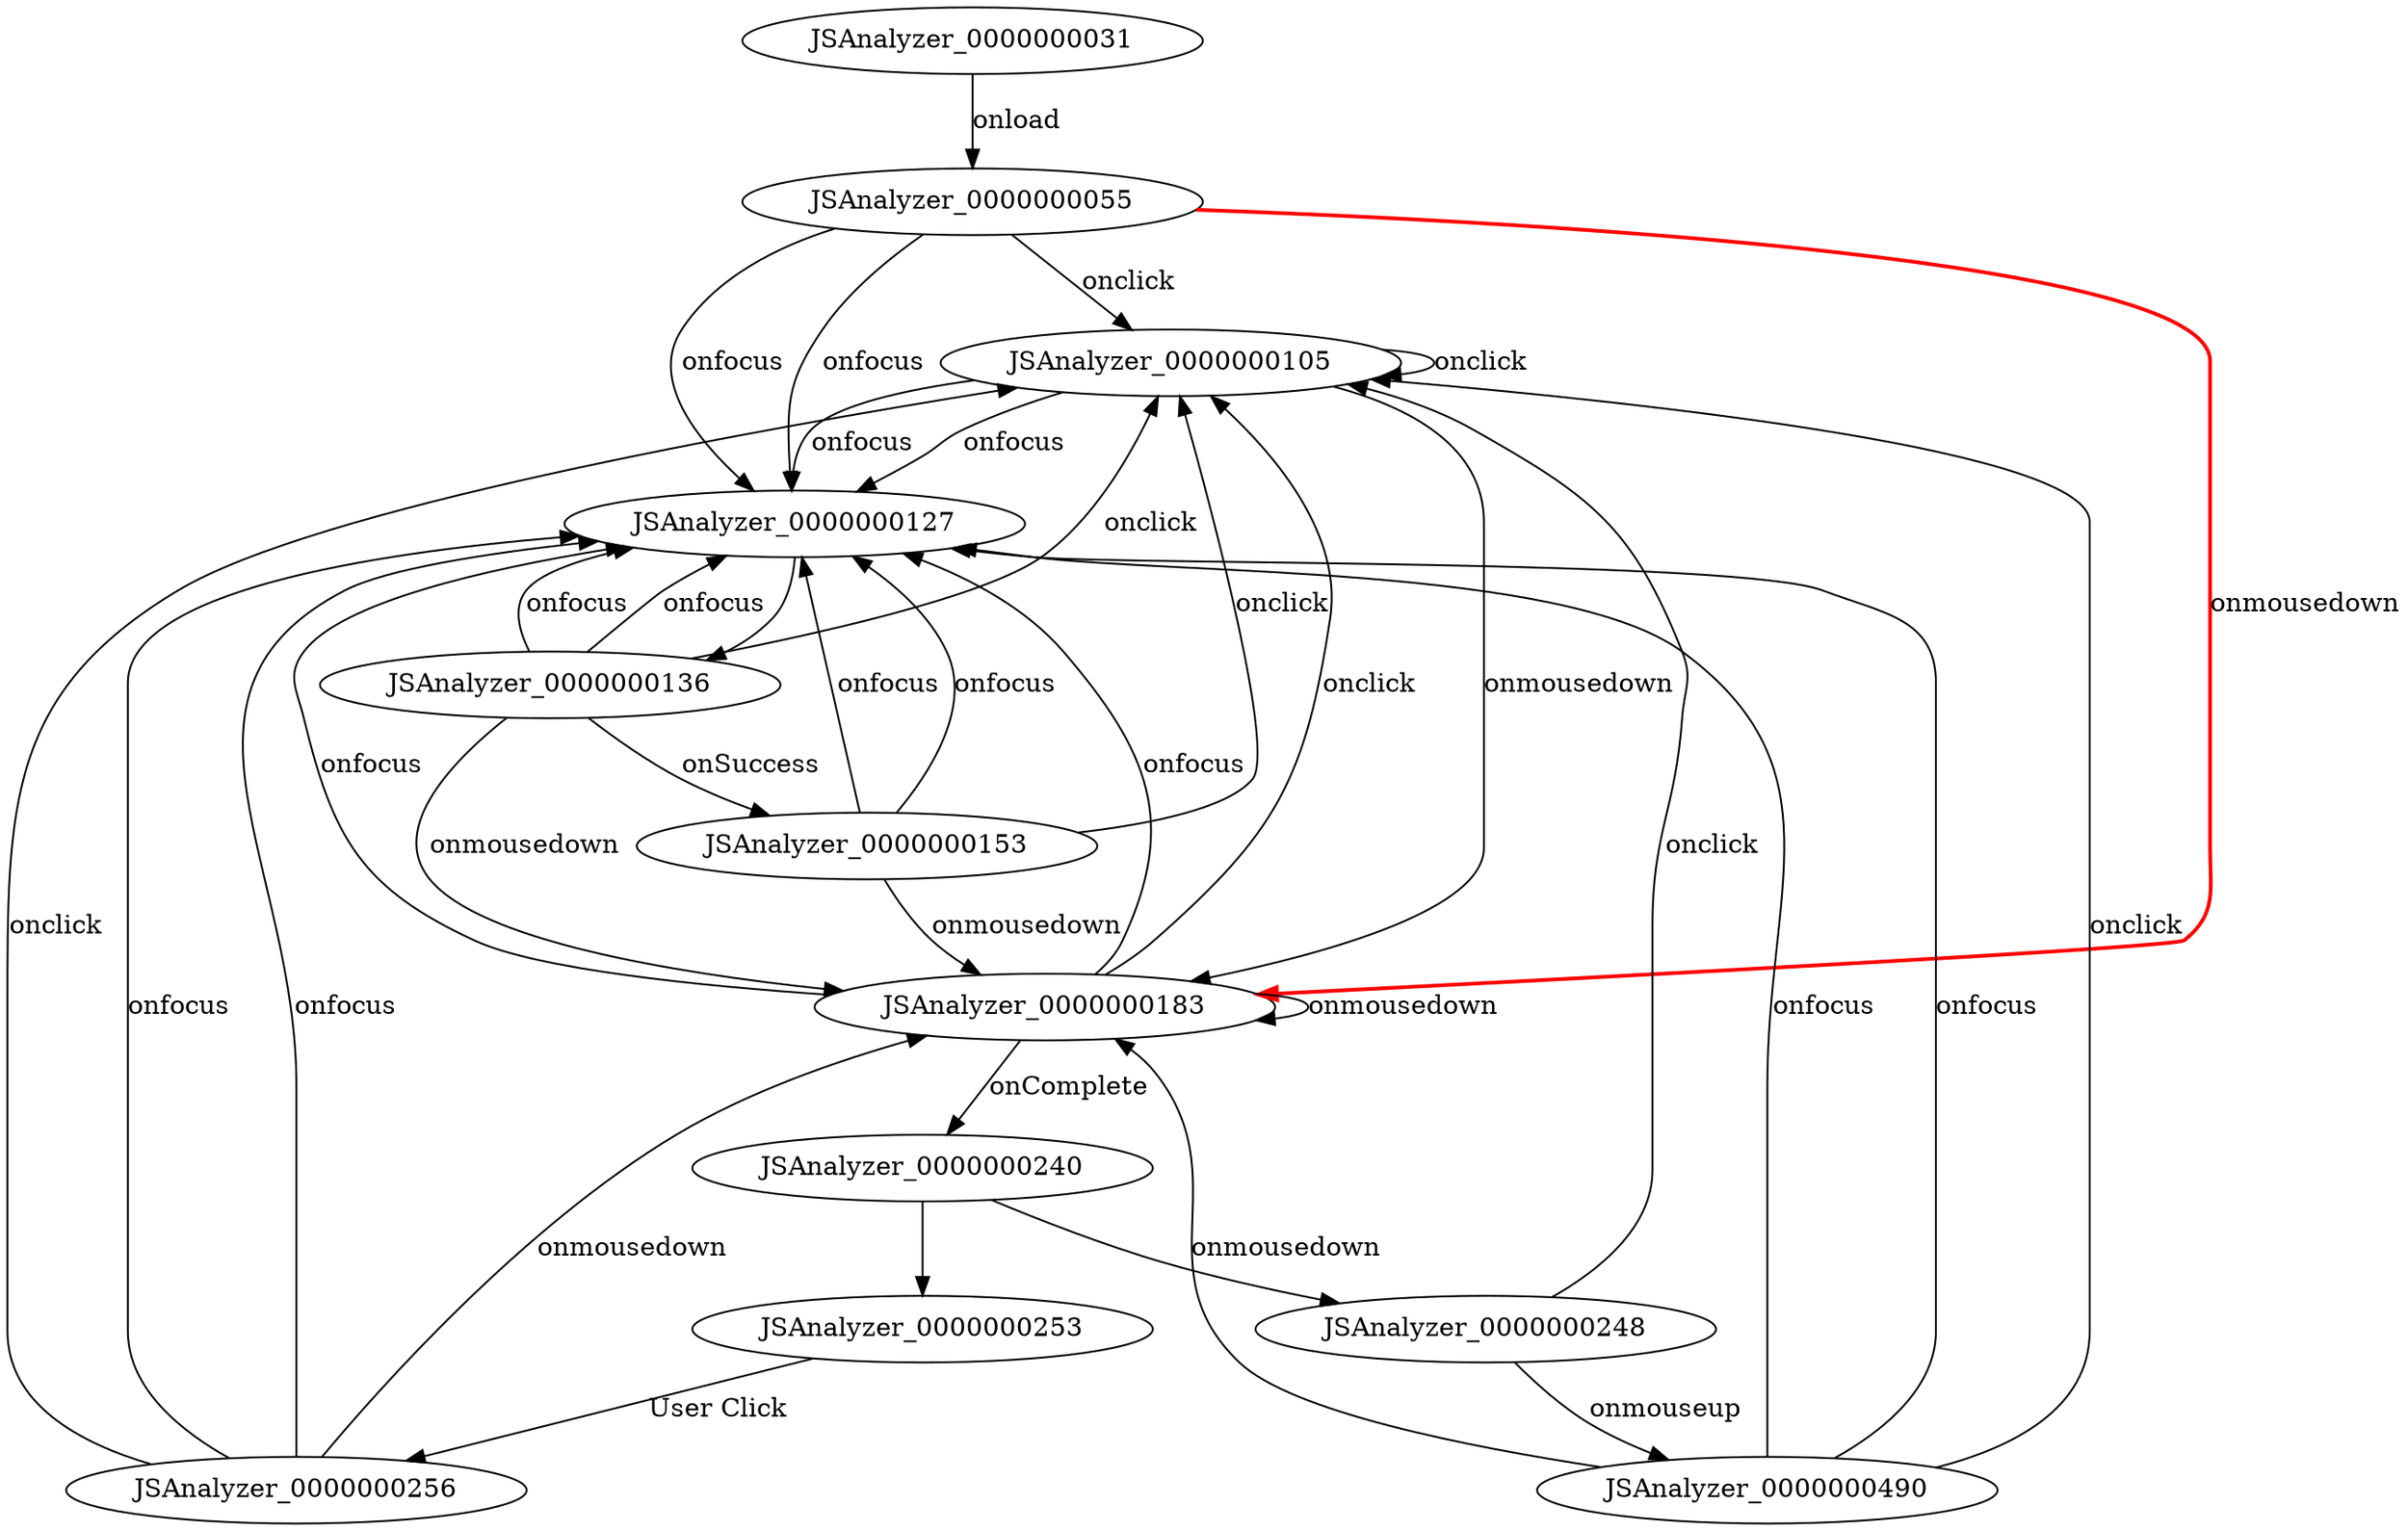 digraph FSM {
JSAnalyzer_0000000031;
JSAnalyzer_0000000055;
JSAnalyzer_0000000105;
JSAnalyzer_0000000127;
JSAnalyzer_0000000136;
JSAnalyzer_0000000153;
JSAnalyzer_0000000183;
JSAnalyzer_0000000240;
JSAnalyzer_0000000248;
JSAnalyzer_0000000253;
JSAnalyzer_0000000490;
JSAnalyzer_0000000256;
JSAnalyzer_0000000127 -> JSAnalyzer_0000000136 []
JSAnalyzer_0000000240 -> JSAnalyzer_0000000248 []
JSAnalyzer_0000000240 -> JSAnalyzer_0000000253 []
JSAnalyzer_0000000031 -> JSAnalyzer_0000000055 [label="onload"]
JSAnalyzer_0000000055 -> JSAnalyzer_0000000127 [label="onfocus"]
JSAnalyzer_0000000055 -> JSAnalyzer_0000000127 [label="onfocus"]
JSAnalyzer_0000000055 -> JSAnalyzer_0000000183 [label="onmousedown",style=bold,color=red]
JSAnalyzer_0000000055 -> JSAnalyzer_0000000105 [label="onclick"]
JSAnalyzer_0000000105 -> JSAnalyzer_0000000127 [label="onfocus"]
JSAnalyzer_0000000105 -> JSAnalyzer_0000000127 [label="onfocus"]
JSAnalyzer_0000000105 -> JSAnalyzer_0000000183 [label="onmousedown"]
JSAnalyzer_0000000105 -> JSAnalyzer_0000000105 [label="onclick"]
JSAnalyzer_0000000136 -> JSAnalyzer_0000000153 [label="onSuccess"]
JSAnalyzer_0000000136 -> JSAnalyzer_0000000127 [label="onfocus"]
JSAnalyzer_0000000136 -> JSAnalyzer_0000000127 [label="onfocus"]
JSAnalyzer_0000000136 -> JSAnalyzer_0000000183 [label="onmousedown"]
JSAnalyzer_0000000136 -> JSAnalyzer_0000000105 [label="onclick"]
JSAnalyzer_0000000153 -> JSAnalyzer_0000000127 [label="onfocus"]
JSAnalyzer_0000000153 -> JSAnalyzer_0000000127 [label="onfocus"]
JSAnalyzer_0000000153 -> JSAnalyzer_0000000183 [label="onmousedown"]
JSAnalyzer_0000000153 -> JSAnalyzer_0000000105 [label="onclick"]
JSAnalyzer_0000000183 -> JSAnalyzer_0000000240 [label="onComplete"]
JSAnalyzer_0000000183 -> JSAnalyzer_0000000127 [label="onfocus"]
JSAnalyzer_0000000183 -> JSAnalyzer_0000000127 [label="onfocus"]
JSAnalyzer_0000000183 -> JSAnalyzer_0000000183 [label="onmousedown"]
JSAnalyzer_0000000183 -> JSAnalyzer_0000000105 [label="onclick"]
JSAnalyzer_0000000248 -> JSAnalyzer_0000000490 [label="onmouseup"]
JSAnalyzer_0000000248 -> JSAnalyzer_0000000105 [label="onclick"]
JSAnalyzer_0000000253 -> JSAnalyzer_0000000256 [label="User Click"]
JSAnalyzer_0000000490 -> JSAnalyzer_0000000127 [label="onfocus"]
JSAnalyzer_0000000490 -> JSAnalyzer_0000000127 [label="onfocus"]
JSAnalyzer_0000000490 -> JSAnalyzer_0000000183 [label="onmousedown"]
JSAnalyzer_0000000490 -> JSAnalyzer_0000000105 [label="onclick"]
JSAnalyzer_0000000256 -> JSAnalyzer_0000000127 [label="onfocus"]
JSAnalyzer_0000000256 -> JSAnalyzer_0000000127 [label="onfocus"]
JSAnalyzer_0000000256 -> JSAnalyzer_0000000183 [label="onmousedown"]
JSAnalyzer_0000000256 -> JSAnalyzer_0000000105 [label="onclick"]
}
